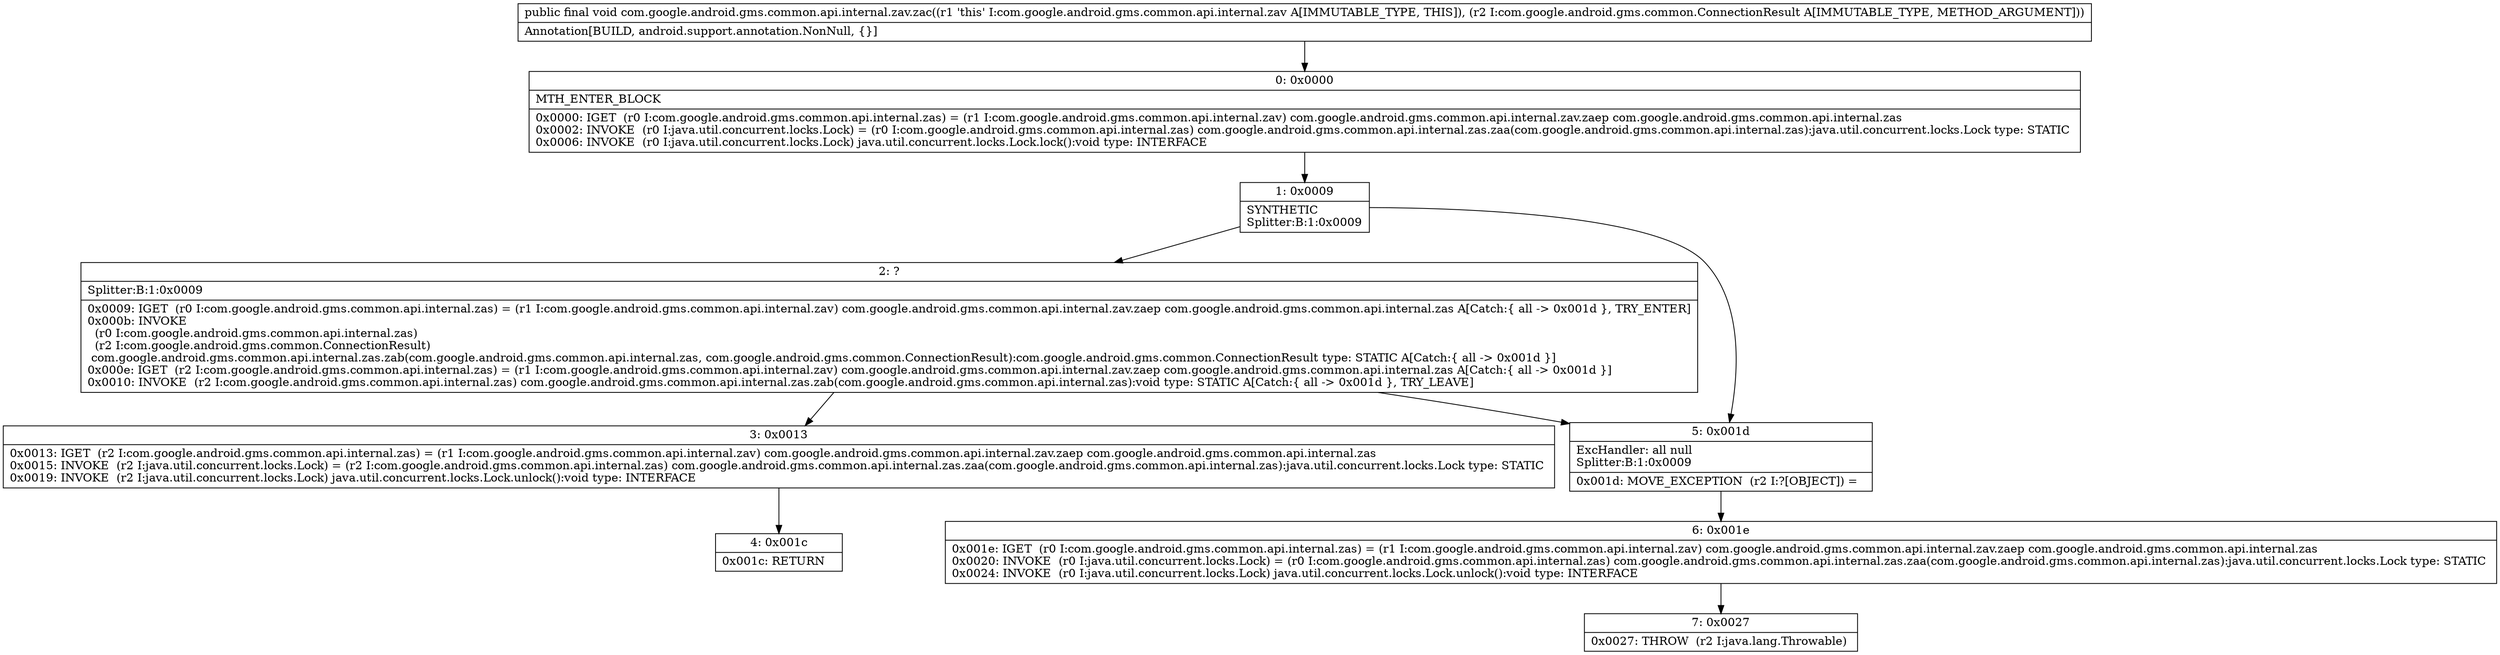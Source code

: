 digraph "CFG forcom.google.android.gms.common.api.internal.zav.zac(Lcom\/google\/android\/gms\/common\/ConnectionResult;)V" {
Node_0 [shape=record,label="{0\:\ 0x0000|MTH_ENTER_BLOCK\l|0x0000: IGET  (r0 I:com.google.android.gms.common.api.internal.zas) = (r1 I:com.google.android.gms.common.api.internal.zav) com.google.android.gms.common.api.internal.zav.zaep com.google.android.gms.common.api.internal.zas \l0x0002: INVOKE  (r0 I:java.util.concurrent.locks.Lock) = (r0 I:com.google.android.gms.common.api.internal.zas) com.google.android.gms.common.api.internal.zas.zaa(com.google.android.gms.common.api.internal.zas):java.util.concurrent.locks.Lock type: STATIC \l0x0006: INVOKE  (r0 I:java.util.concurrent.locks.Lock) java.util.concurrent.locks.Lock.lock():void type: INTERFACE \l}"];
Node_1 [shape=record,label="{1\:\ 0x0009|SYNTHETIC\lSplitter:B:1:0x0009\l}"];
Node_2 [shape=record,label="{2\:\ ?|Splitter:B:1:0x0009\l|0x0009: IGET  (r0 I:com.google.android.gms.common.api.internal.zas) = (r1 I:com.google.android.gms.common.api.internal.zav) com.google.android.gms.common.api.internal.zav.zaep com.google.android.gms.common.api.internal.zas A[Catch:\{ all \-\> 0x001d \}, TRY_ENTER]\l0x000b: INVOKE  \l  (r0 I:com.google.android.gms.common.api.internal.zas)\l  (r2 I:com.google.android.gms.common.ConnectionResult)\l com.google.android.gms.common.api.internal.zas.zab(com.google.android.gms.common.api.internal.zas, com.google.android.gms.common.ConnectionResult):com.google.android.gms.common.ConnectionResult type: STATIC A[Catch:\{ all \-\> 0x001d \}]\l0x000e: IGET  (r2 I:com.google.android.gms.common.api.internal.zas) = (r1 I:com.google.android.gms.common.api.internal.zav) com.google.android.gms.common.api.internal.zav.zaep com.google.android.gms.common.api.internal.zas A[Catch:\{ all \-\> 0x001d \}]\l0x0010: INVOKE  (r2 I:com.google.android.gms.common.api.internal.zas) com.google.android.gms.common.api.internal.zas.zab(com.google.android.gms.common.api.internal.zas):void type: STATIC A[Catch:\{ all \-\> 0x001d \}, TRY_LEAVE]\l}"];
Node_3 [shape=record,label="{3\:\ 0x0013|0x0013: IGET  (r2 I:com.google.android.gms.common.api.internal.zas) = (r1 I:com.google.android.gms.common.api.internal.zav) com.google.android.gms.common.api.internal.zav.zaep com.google.android.gms.common.api.internal.zas \l0x0015: INVOKE  (r2 I:java.util.concurrent.locks.Lock) = (r2 I:com.google.android.gms.common.api.internal.zas) com.google.android.gms.common.api.internal.zas.zaa(com.google.android.gms.common.api.internal.zas):java.util.concurrent.locks.Lock type: STATIC \l0x0019: INVOKE  (r2 I:java.util.concurrent.locks.Lock) java.util.concurrent.locks.Lock.unlock():void type: INTERFACE \l}"];
Node_4 [shape=record,label="{4\:\ 0x001c|0x001c: RETURN   \l}"];
Node_5 [shape=record,label="{5\:\ 0x001d|ExcHandler: all null\lSplitter:B:1:0x0009\l|0x001d: MOVE_EXCEPTION  (r2 I:?[OBJECT]) =  \l}"];
Node_6 [shape=record,label="{6\:\ 0x001e|0x001e: IGET  (r0 I:com.google.android.gms.common.api.internal.zas) = (r1 I:com.google.android.gms.common.api.internal.zav) com.google.android.gms.common.api.internal.zav.zaep com.google.android.gms.common.api.internal.zas \l0x0020: INVOKE  (r0 I:java.util.concurrent.locks.Lock) = (r0 I:com.google.android.gms.common.api.internal.zas) com.google.android.gms.common.api.internal.zas.zaa(com.google.android.gms.common.api.internal.zas):java.util.concurrent.locks.Lock type: STATIC \l0x0024: INVOKE  (r0 I:java.util.concurrent.locks.Lock) java.util.concurrent.locks.Lock.unlock():void type: INTERFACE \l}"];
Node_7 [shape=record,label="{7\:\ 0x0027|0x0027: THROW  (r2 I:java.lang.Throwable) \l}"];
MethodNode[shape=record,label="{public final void com.google.android.gms.common.api.internal.zav.zac((r1 'this' I:com.google.android.gms.common.api.internal.zav A[IMMUTABLE_TYPE, THIS]), (r2 I:com.google.android.gms.common.ConnectionResult A[IMMUTABLE_TYPE, METHOD_ARGUMENT]))  | Annotation[BUILD, android.support.annotation.NonNull, \{\}]\l}"];
MethodNode -> Node_0;
Node_0 -> Node_1;
Node_1 -> Node_2;
Node_1 -> Node_5;
Node_2 -> Node_3;
Node_2 -> Node_5;
Node_3 -> Node_4;
Node_5 -> Node_6;
Node_6 -> Node_7;
}


